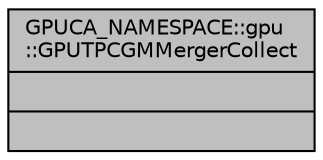 digraph "GPUCA_NAMESPACE::gpu::GPUTPCGMMergerCollect"
{
 // INTERACTIVE_SVG=YES
  bgcolor="transparent";
  edge [fontname="Helvetica",fontsize="10",labelfontname="Helvetica",labelfontsize="10"];
  node [fontname="Helvetica",fontsize="10",shape=record];
  Node1 [label="{GPUCA_NAMESPACE::gpu\l::GPUTPCGMMergerCollect\n||}",height=0.2,width=0.4,color="black", fillcolor="grey75", style="filled", fontcolor="black"];
}
